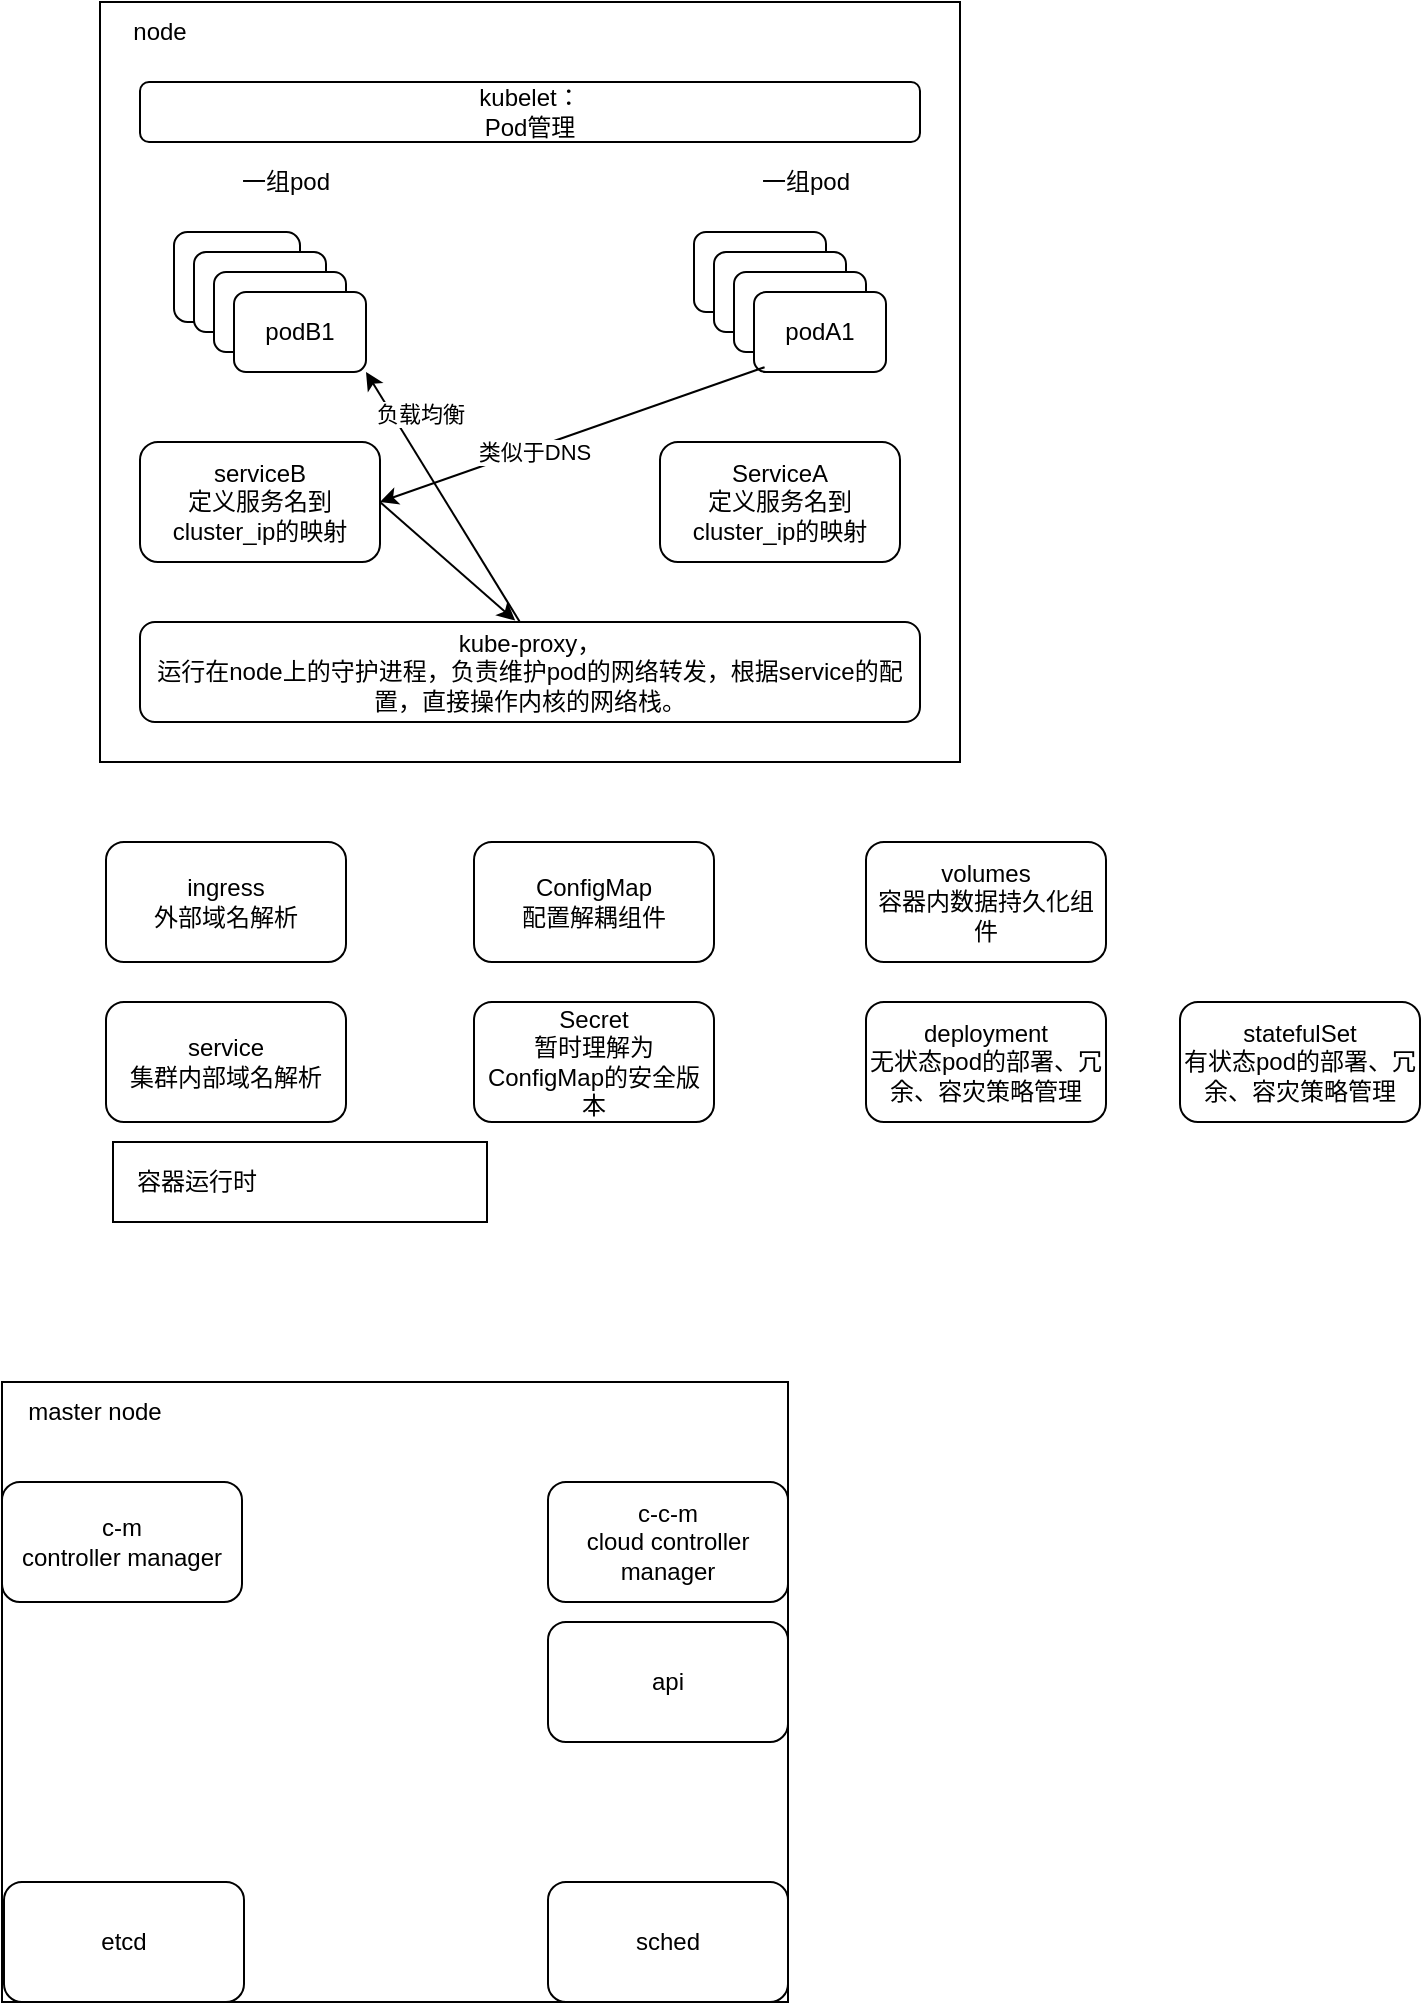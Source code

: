 <mxfile version="26.2.5">
  <diagram name="第 1 页" id="UUyEwVMy8UdLwM88y2wb">
    <mxGraphModel dx="1960" dy="1044" grid="1" gridSize="10" guides="1" tooltips="1" connect="1" arrows="1" fold="1" page="1" pageScale="1" pageWidth="827" pageHeight="1169" math="0" shadow="0">
      <root>
        <mxCell id="0" />
        <mxCell id="1" parent="0" />
        <mxCell id="4donVk05cmg-oovA0WT2-1" value="podA1" style="rounded=1;whiteSpace=wrap;html=1;" vertex="1" parent="1">
          <mxGeometry x="367" y="305" width="66" height="40" as="geometry" />
        </mxCell>
        <mxCell id="4donVk05cmg-oovA0WT2-2" value="podA1" style="rounded=1;whiteSpace=wrap;html=1;" vertex="1" parent="1">
          <mxGeometry x="377" y="315" width="66" height="40" as="geometry" />
        </mxCell>
        <mxCell id="4donVk05cmg-oovA0WT2-3" value="podA1" style="rounded=1;whiteSpace=wrap;html=1;" vertex="1" parent="1">
          <mxGeometry x="387" y="325" width="66" height="40" as="geometry" />
        </mxCell>
        <mxCell id="4donVk05cmg-oovA0WT2-4" value="podA1" style="rounded=1;whiteSpace=wrap;html=1;" vertex="1" parent="1">
          <mxGeometry x="397" y="335" width="66" height="40" as="geometry" />
        </mxCell>
        <mxCell id="4donVk05cmg-oovA0WT2-5" value="一组pod" style="text;html=1;align=center;verticalAlign=middle;whiteSpace=wrap;rounded=0;" vertex="1" parent="1">
          <mxGeometry x="393" y="265" width="60" height="30" as="geometry" />
        </mxCell>
        <mxCell id="4donVk05cmg-oovA0WT2-6" value="podA1" style="rounded=1;whiteSpace=wrap;html=1;" vertex="1" parent="1">
          <mxGeometry x="107" y="305" width="63" height="45" as="geometry" />
        </mxCell>
        <mxCell id="4donVk05cmg-oovA0WT2-7" value="podA1" style="rounded=1;whiteSpace=wrap;html=1;" vertex="1" parent="1">
          <mxGeometry x="117" y="315" width="66" height="40" as="geometry" />
        </mxCell>
        <mxCell id="4donVk05cmg-oovA0WT2-8" value="podA1" style="rounded=1;whiteSpace=wrap;html=1;" vertex="1" parent="1">
          <mxGeometry x="127" y="325" width="66" height="40" as="geometry" />
        </mxCell>
        <mxCell id="4donVk05cmg-oovA0WT2-9" value="podB1" style="rounded=1;whiteSpace=wrap;html=1;" vertex="1" parent="1">
          <mxGeometry x="137" y="335" width="66" height="40" as="geometry" />
        </mxCell>
        <mxCell id="4donVk05cmg-oovA0WT2-10" value="一组pod" style="text;html=1;align=center;verticalAlign=middle;whiteSpace=wrap;rounded=0;" vertex="1" parent="1">
          <mxGeometry x="133" y="265" width="60" height="30" as="geometry" />
        </mxCell>
        <mxCell id="4donVk05cmg-oovA0WT2-11" value="" style="rounded=0;whiteSpace=wrap;html=1;fillColor=none;" vertex="1" parent="1">
          <mxGeometry x="70" y="190" width="430" height="380" as="geometry" />
        </mxCell>
        <mxCell id="4donVk05cmg-oovA0WT2-12" value="node" style="text;html=1;align=center;verticalAlign=middle;whiteSpace=wrap;rounded=0;" vertex="1" parent="1">
          <mxGeometry x="70" y="190" width="60" height="30" as="geometry" />
        </mxCell>
        <mxCell id="4donVk05cmg-oovA0WT2-13" value="ServiceA&lt;div&gt;定义服务名到cluster_ip的映射&lt;/div&gt;" style="rounded=1;whiteSpace=wrap;html=1;" vertex="1" parent="1">
          <mxGeometry x="350" y="410" width="120" height="60" as="geometry" />
        </mxCell>
        <mxCell id="4donVk05cmg-oovA0WT2-15" value="serviceB&lt;div&gt;定义服务名到cluster_ip的映射&lt;/div&gt;" style="rounded=1;whiteSpace=wrap;html=1;" vertex="1" parent="1">
          <mxGeometry x="90" y="410" width="120" height="60" as="geometry" />
        </mxCell>
        <mxCell id="4donVk05cmg-oovA0WT2-16" value="kube-proxy，&lt;div&gt;运行在node上的守护进程，负责维护pod的网络转发，根据service的配置，直接操作内核的网络栈。&lt;/div&gt;" style="rounded=1;whiteSpace=wrap;html=1;" vertex="1" parent="1">
          <mxGeometry x="90" y="500" width="390" height="50" as="geometry" />
        </mxCell>
        <mxCell id="4donVk05cmg-oovA0WT2-17" value="" style="endArrow=classic;html=1;rounded=0;entryX=1;entryY=0.5;entryDx=0;entryDy=0;exitX=0.08;exitY=0.94;exitDx=0;exitDy=0;exitPerimeter=0;" edge="1" parent="1" source="4donVk05cmg-oovA0WT2-4" target="4donVk05cmg-oovA0WT2-15">
          <mxGeometry width="50" height="50" relative="1" as="geometry">
            <mxPoint x="380" y="360" as="sourcePoint" />
            <mxPoint x="320" y="360" as="targetPoint" />
          </mxGeometry>
        </mxCell>
        <mxCell id="4donVk05cmg-oovA0WT2-21" value="类似于DNS" style="edgeLabel;html=1;align=center;verticalAlign=middle;resizable=0;points=[];" vertex="1" connectable="0" parent="4donVk05cmg-oovA0WT2-17">
          <mxGeometry x="0.206" y="2" relative="1" as="geometry">
            <mxPoint as="offset" />
          </mxGeometry>
        </mxCell>
        <mxCell id="4donVk05cmg-oovA0WT2-18" value="" style="endArrow=classic;html=1;rounded=0;entryX=0.481;entryY=-0.014;entryDx=0;entryDy=0;entryPerimeter=0;exitX=1;exitY=0.5;exitDx=0;exitDy=0;" edge="1" parent="1" source="4donVk05cmg-oovA0WT2-15" target="4donVk05cmg-oovA0WT2-16">
          <mxGeometry width="50" height="50" relative="1" as="geometry">
            <mxPoint x="240" y="480" as="sourcePoint" />
            <mxPoint x="290" y="430" as="targetPoint" />
          </mxGeometry>
        </mxCell>
        <mxCell id="4donVk05cmg-oovA0WT2-19" value="" style="endArrow=classic;html=1;rounded=0;entryX=1;entryY=1;entryDx=0;entryDy=0;exitX=0.487;exitY=0;exitDx=0;exitDy=0;exitPerimeter=0;" edge="1" parent="1" source="4donVk05cmg-oovA0WT2-16" target="4donVk05cmg-oovA0WT2-9">
          <mxGeometry width="50" height="50" relative="1" as="geometry">
            <mxPoint x="270" y="500" as="sourcePoint" />
            <mxPoint x="320" y="450" as="targetPoint" />
          </mxGeometry>
        </mxCell>
        <mxCell id="4donVk05cmg-oovA0WT2-20" value="负载均衡" style="edgeLabel;html=1;align=center;verticalAlign=middle;resizable=0;points=[];" vertex="1" connectable="0" parent="4donVk05cmg-oovA0WT2-19">
          <mxGeometry x="-0.28" y="-1" relative="1" as="geometry">
            <mxPoint x="-23" y="-59" as="offset" />
          </mxGeometry>
        </mxCell>
        <mxCell id="4donVk05cmg-oovA0WT2-26" value="ingress&lt;div&gt;外部域名解析&lt;/div&gt;" style="rounded=1;whiteSpace=wrap;html=1;" vertex="1" parent="1">
          <mxGeometry x="73" y="610" width="120" height="60" as="geometry" />
        </mxCell>
        <mxCell id="4donVk05cmg-oovA0WT2-27" value="service&lt;div&gt;集群内部域名解析&lt;/div&gt;" style="rounded=1;whiteSpace=wrap;html=1;" vertex="1" parent="1">
          <mxGeometry x="73" y="690" width="120" height="60" as="geometry" />
        </mxCell>
        <mxCell id="4donVk05cmg-oovA0WT2-28" value="ConfigMap&lt;div&gt;配置解耦组件&lt;/div&gt;" style="rounded=1;whiteSpace=wrap;html=1;" vertex="1" parent="1">
          <mxGeometry x="257" y="610" width="120" height="60" as="geometry" />
        </mxCell>
        <mxCell id="4donVk05cmg-oovA0WT2-29" value="Secret&lt;div&gt;暂时理解为ConfigMap的安全版本&lt;/div&gt;" style="rounded=1;whiteSpace=wrap;html=1;" vertex="1" parent="1">
          <mxGeometry x="257" y="690" width="120" height="60" as="geometry" />
        </mxCell>
        <mxCell id="4donVk05cmg-oovA0WT2-30" value="volumes&lt;div&gt;容器内数据持久化组件&lt;/div&gt;" style="rounded=1;whiteSpace=wrap;html=1;" vertex="1" parent="1">
          <mxGeometry x="453" y="610" width="120" height="60" as="geometry" />
        </mxCell>
        <mxCell id="4donVk05cmg-oovA0WT2-31" value="deployment&lt;div&gt;无状态pod的部署、冗余、容灾策略管理&lt;/div&gt;" style="rounded=1;whiteSpace=wrap;html=1;" vertex="1" parent="1">
          <mxGeometry x="453" y="690" width="120" height="60" as="geometry" />
        </mxCell>
        <mxCell id="4donVk05cmg-oovA0WT2-32" value="statefulSet&lt;div&gt;有状态pod的部署、冗余、容灾策略管理&lt;/div&gt;" style="rounded=1;whiteSpace=wrap;html=1;" vertex="1" parent="1">
          <mxGeometry x="610" y="690" width="120" height="60" as="geometry" />
        </mxCell>
        <mxCell id="4donVk05cmg-oovA0WT2-33" value="kubelet：&lt;div&gt;Pod管理&lt;/div&gt;" style="rounded=1;whiteSpace=wrap;html=1;" vertex="1" parent="1">
          <mxGeometry x="90" y="230" width="390" height="30" as="geometry" />
        </mxCell>
        <mxCell id="4donVk05cmg-oovA0WT2-35" value="" style="rounded=0;whiteSpace=wrap;html=1;" vertex="1" parent="1">
          <mxGeometry x="76.5" y="760" width="187" height="40" as="geometry" />
        </mxCell>
        <mxCell id="4donVk05cmg-oovA0WT2-36" value="容器运行时" style="text;html=1;align=center;verticalAlign=middle;whiteSpace=wrap;rounded=0;" vertex="1" parent="1">
          <mxGeometry x="76.5" y="765" width="83" height="30" as="geometry" />
        </mxCell>
        <mxCell id="4donVk05cmg-oovA0WT2-37" value="" style="rounded=0;whiteSpace=wrap;html=1;" vertex="1" parent="1">
          <mxGeometry x="21" y="880" width="393" height="310" as="geometry" />
        </mxCell>
        <mxCell id="4donVk05cmg-oovA0WT2-39" value="master node" style="text;html=1;align=center;verticalAlign=middle;whiteSpace=wrap;rounded=0;" vertex="1" parent="1">
          <mxGeometry x="21" y="880" width="93" height="30" as="geometry" />
        </mxCell>
        <mxCell id="4donVk05cmg-oovA0WT2-40" value="api" style="rounded=1;whiteSpace=wrap;html=1;" vertex="1" parent="1">
          <mxGeometry x="294" y="1000" width="120" height="60" as="geometry" />
        </mxCell>
        <mxCell id="4donVk05cmg-oovA0WT2-41" value="etcd" style="rounded=1;whiteSpace=wrap;html=1;" vertex="1" parent="1">
          <mxGeometry x="22" y="1130" width="120" height="60" as="geometry" />
        </mxCell>
        <mxCell id="4donVk05cmg-oovA0WT2-42" value="sched" style="rounded=1;whiteSpace=wrap;html=1;" vertex="1" parent="1">
          <mxGeometry x="294" y="1130" width="120" height="60" as="geometry" />
        </mxCell>
        <mxCell id="4donVk05cmg-oovA0WT2-43" value="c-m&lt;div&gt;controller manager&lt;/div&gt;" style="rounded=1;whiteSpace=wrap;html=1;" vertex="1" parent="1">
          <mxGeometry x="21" y="930" width="120" height="60" as="geometry" />
        </mxCell>
        <mxCell id="4donVk05cmg-oovA0WT2-44" value="c-c-m&lt;div&gt;cloud controller manager&lt;/div&gt;" style="rounded=1;whiteSpace=wrap;html=1;" vertex="1" parent="1">
          <mxGeometry x="294" y="930" width="120" height="60" as="geometry" />
        </mxCell>
      </root>
    </mxGraphModel>
  </diagram>
</mxfile>
